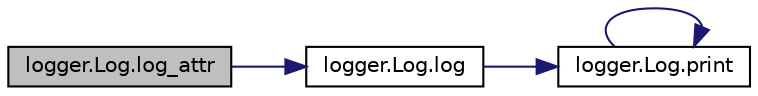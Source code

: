 digraph "logger.Log.log_attr"
{
 // LATEX_PDF_SIZE
  edge [fontname="Helvetica",fontsize="10",labelfontname="Helvetica",labelfontsize="10"];
  node [fontname="Helvetica",fontsize="10",shape=record];
  rankdir="LR";
  Node1 [label="logger.Log.log_attr",height=0.2,width=0.4,color="black", fillcolor="grey75", style="filled", fontcolor="black",tooltip=" "];
  Node1 -> Node2 [color="midnightblue",fontsize="10",style="solid",fontname="Helvetica"];
  Node2 [label="logger.Log.log",height=0.2,width=0.4,color="black", fillcolor="white", style="filled",URL="$da/d15/classlogger_1_1_log_a4502fe5271ed46c486934669563d428b.html#a4502fe5271ed46c486934669563d428b",tooltip=" "];
  Node2 -> Node3 [color="midnightblue",fontsize="10",style="solid",fontname="Helvetica"];
  Node3 [label="logger.Log.print",height=0.2,width=0.4,color="black", fillcolor="white", style="filled",URL="$da/d15/classlogger_1_1_log_a43470a9c438b9976f88009b0ffa36abd.html#a43470a9c438b9976f88009b0ffa36abd",tooltip=" "];
  Node3 -> Node3 [color="midnightblue",fontsize="10",style="solid",fontname="Helvetica"];
}
